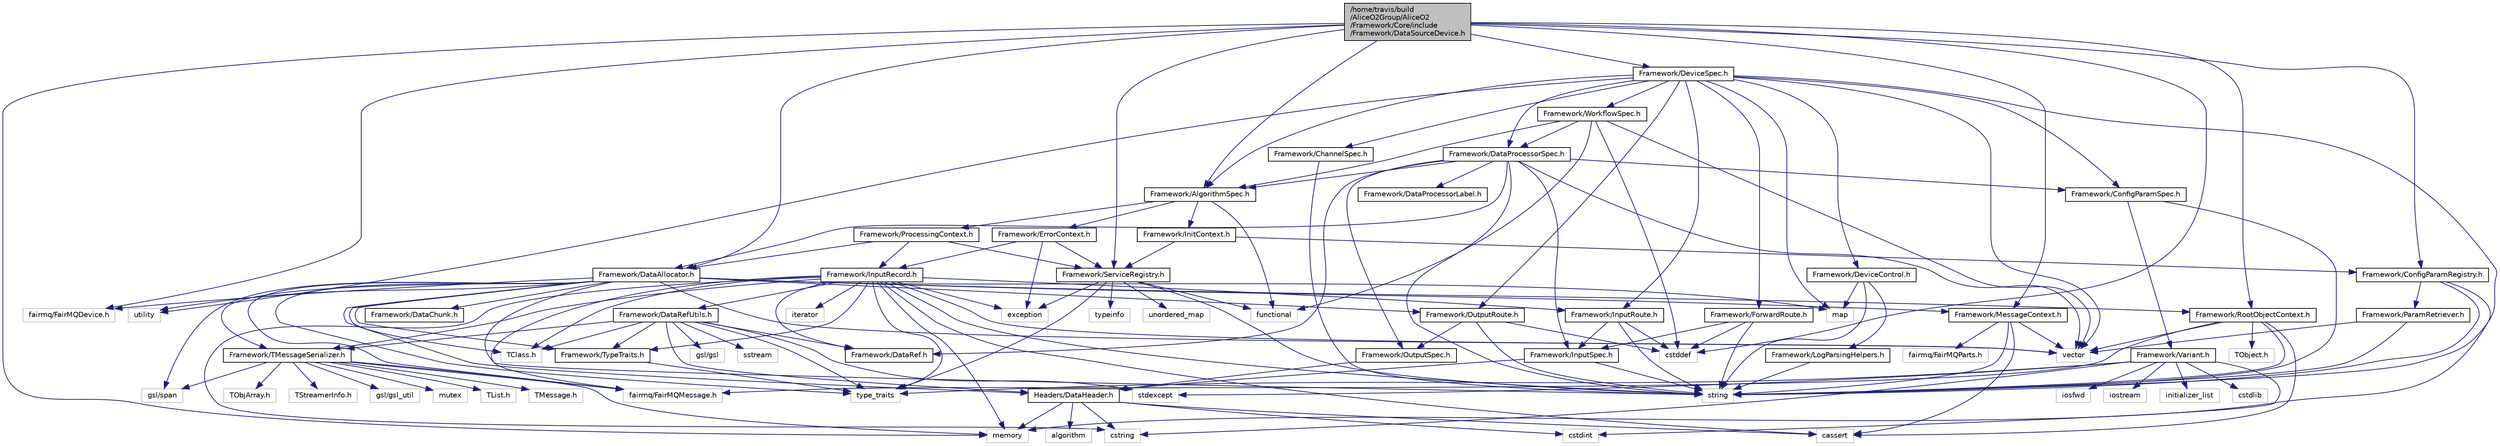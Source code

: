 digraph "/home/travis/build/AliceO2Group/AliceO2/Framework/Core/include/Framework/DataSourceDevice.h"
{
 // INTERACTIVE_SVG=YES
  bgcolor="transparent";
  edge [fontname="Helvetica",fontsize="10",labelfontname="Helvetica",labelfontsize="10"];
  node [fontname="Helvetica",fontsize="10",shape=record];
  Node1 [label="/home/travis/build\l/AliceO2Group/AliceO2\l/Framework/Core/include\l/Framework/DataSourceDevice.h",height=0.2,width=0.4,color="black", fillcolor="grey75", style="filled" fontcolor="black"];
  Node1 -> Node2 [color="midnightblue",fontsize="10",style="solid",fontname="Helvetica"];
  Node2 [label="fairmq/FairMQDevice.h",height=0.2,width=0.4,color="grey75"];
  Node1 -> Node3 [color="midnightblue",fontsize="10",style="solid",fontname="Helvetica"];
  Node3 [label="Framework/AlgorithmSpec.h",height=0.2,width=0.4,color="black",URL="$d0/d14/AlgorithmSpec_8h.html"];
  Node3 -> Node4 [color="midnightblue",fontsize="10",style="solid",fontname="Helvetica"];
  Node4 [label="Framework/ProcessingContext.h",height=0.2,width=0.4,color="black",URL="$de/d6a/ProcessingContext_8h.html"];
  Node4 -> Node5 [color="midnightblue",fontsize="10",style="solid",fontname="Helvetica"];
  Node5 [label="Framework/InputRecord.h",height=0.2,width=0.4,color="black",URL="$d6/d5c/InputRecord_8h.html"];
  Node5 -> Node6 [color="midnightblue",fontsize="10",style="solid",fontname="Helvetica"];
  Node6 [label="Framework/DataRef.h",height=0.2,width=0.4,color="black",URL="$d5/dfb/DataRef_8h.html"];
  Node5 -> Node7 [color="midnightblue",fontsize="10",style="solid",fontname="Helvetica"];
  Node7 [label="Framework/DataRefUtils.h",height=0.2,width=0.4,color="black",URL="$d5/db8/DataRefUtils_8h.html"];
  Node7 -> Node6 [color="midnightblue",fontsize="10",style="solid",fontname="Helvetica"];
  Node7 -> Node8 [color="midnightblue",fontsize="10",style="solid",fontname="Helvetica"];
  Node8 [label="Headers/DataHeader.h",height=0.2,width=0.4,color="black",URL="$dc/dcd/DataHeader_8h.html"];
  Node8 -> Node9 [color="midnightblue",fontsize="10",style="solid",fontname="Helvetica"];
  Node9 [label="cstdint",height=0.2,width=0.4,color="grey75"];
  Node8 -> Node10 [color="midnightblue",fontsize="10",style="solid",fontname="Helvetica"];
  Node10 [label="memory",height=0.2,width=0.4,color="grey75"];
  Node8 -> Node11 [color="midnightblue",fontsize="10",style="solid",fontname="Helvetica"];
  Node11 [label="cassert",height=0.2,width=0.4,color="grey75"];
  Node8 -> Node12 [color="midnightblue",fontsize="10",style="solid",fontname="Helvetica"];
  Node12 [label="cstring",height=0.2,width=0.4,color="grey75"];
  Node8 -> Node13 [color="midnightblue",fontsize="10",style="solid",fontname="Helvetica"];
  Node13 [label="algorithm",height=0.2,width=0.4,color="grey75"];
  Node7 -> Node14 [color="midnightblue",fontsize="10",style="solid",fontname="Helvetica"];
  Node14 [label="Framework/TMessageSerializer.h",height=0.2,width=0.4,color="black",URL="$d8/d3c/TMessageSerializer_8h.html"];
  Node14 -> Node15 [color="midnightblue",fontsize="10",style="solid",fontname="Helvetica"];
  Node15 [label="fairmq/FairMQMessage.h",height=0.2,width=0.4,color="grey75"];
  Node14 -> Node16 [color="midnightblue",fontsize="10",style="solid",fontname="Helvetica"];
  Node16 [label="TList.h",height=0.2,width=0.4,color="grey75"];
  Node14 -> Node17 [color="midnightblue",fontsize="10",style="solid",fontname="Helvetica"];
  Node17 [label="TMessage.h",height=0.2,width=0.4,color="grey75"];
  Node14 -> Node18 [color="midnightblue",fontsize="10",style="solid",fontname="Helvetica"];
  Node18 [label="TObjArray.h",height=0.2,width=0.4,color="grey75"];
  Node14 -> Node19 [color="midnightblue",fontsize="10",style="solid",fontname="Helvetica"];
  Node19 [label="TStreamerInfo.h",height=0.2,width=0.4,color="grey75"];
  Node14 -> Node20 [color="midnightblue",fontsize="10",style="solid",fontname="Helvetica"];
  Node20 [label="gsl/gsl_util",height=0.2,width=0.4,color="grey75"];
  Node14 -> Node21 [color="midnightblue",fontsize="10",style="solid",fontname="Helvetica"];
  Node21 [label="gsl/span",height=0.2,width=0.4,color="grey75"];
  Node14 -> Node10 [color="midnightblue",fontsize="10",style="solid",fontname="Helvetica"];
  Node14 -> Node22 [color="midnightblue",fontsize="10",style="solid",fontname="Helvetica"];
  Node22 [label="mutex",height=0.2,width=0.4,color="grey75"];
  Node7 -> Node23 [color="midnightblue",fontsize="10",style="solid",fontname="Helvetica"];
  Node23 [label="Framework/TypeTraits.h",height=0.2,width=0.4,color="black",URL="$d0/d95/TypeTraits_8h.html"];
  Node23 -> Node24 [color="midnightblue",fontsize="10",style="solid",fontname="Helvetica"];
  Node24 [label="type_traits",height=0.2,width=0.4,color="grey75"];
  Node7 -> Node25 [color="midnightblue",fontsize="10",style="solid",fontname="Helvetica"];
  Node25 [label="TClass.h",height=0.2,width=0.4,color="grey75"];
  Node7 -> Node26 [color="midnightblue",fontsize="10",style="solid",fontname="Helvetica"];
  Node26 [label="stdexcept",height=0.2,width=0.4,color="grey75"];
  Node7 -> Node27 [color="midnightblue",fontsize="10",style="solid",fontname="Helvetica"];
  Node27 [label="sstream",height=0.2,width=0.4,color="grey75"];
  Node7 -> Node24 [color="midnightblue",fontsize="10",style="solid",fontname="Helvetica"];
  Node7 -> Node28 [color="midnightblue",fontsize="10",style="solid",fontname="Helvetica"];
  Node28 [label="gsl/gsl",height=0.2,width=0.4,color="grey75"];
  Node5 -> Node29 [color="midnightblue",fontsize="10",style="solid",fontname="Helvetica"];
  Node29 [label="Framework/InputRoute.h",height=0.2,width=0.4,color="black",URL="$d5/d19/InputRoute_8h.html"];
  Node29 -> Node30 [color="midnightblue",fontsize="10",style="solid",fontname="Helvetica"];
  Node30 [label="Framework/InputSpec.h",height=0.2,width=0.4,color="black",URL="$d5/d3f/InputSpec_8h.html"];
  Node30 -> Node31 [color="midnightblue",fontsize="10",style="solid",fontname="Helvetica"];
  Node31 [label="string",height=0.2,width=0.4,color="grey75"];
  Node30 -> Node8 [color="midnightblue",fontsize="10",style="solid",fontname="Helvetica"];
  Node29 -> Node32 [color="midnightblue",fontsize="10",style="solid",fontname="Helvetica"];
  Node32 [label="cstddef",height=0.2,width=0.4,color="grey75"];
  Node29 -> Node31 [color="midnightblue",fontsize="10",style="solid",fontname="Helvetica"];
  Node5 -> Node23 [color="midnightblue",fontsize="10",style="solid",fontname="Helvetica"];
  Node5 -> Node15 [color="midnightblue",fontsize="10",style="solid",fontname="Helvetica"];
  Node5 -> Node14 [color="midnightblue",fontsize="10",style="solid",fontname="Helvetica"];
  Node5 -> Node25 [color="midnightblue",fontsize="10",style="solid",fontname="Helvetica"];
  Node5 -> Node33 [color="midnightblue",fontsize="10",style="solid",fontname="Helvetica"];
  Node33 [label="iterator",height=0.2,width=0.4,color="grey75"];
  Node5 -> Node31 [color="midnightblue",fontsize="10",style="solid",fontname="Helvetica"];
  Node5 -> Node34 [color="midnightblue",fontsize="10",style="solid",fontname="Helvetica"];
  Node34 [label="vector",height=0.2,width=0.4,color="grey75"];
  Node5 -> Node12 [color="midnightblue",fontsize="10",style="solid",fontname="Helvetica"];
  Node5 -> Node11 [color="midnightblue",fontsize="10",style="solid",fontname="Helvetica"];
  Node5 -> Node35 [color="midnightblue",fontsize="10",style="solid",fontname="Helvetica"];
  Node35 [label="exception",height=0.2,width=0.4,color="grey75"];
  Node5 -> Node10 [color="midnightblue",fontsize="10",style="solid",fontname="Helvetica"];
  Node5 -> Node24 [color="midnightblue",fontsize="10",style="solid",fontname="Helvetica"];
  Node4 -> Node36 [color="midnightblue",fontsize="10",style="solid",fontname="Helvetica"];
  Node36 [label="Framework/ServiceRegistry.h",height=0.2,width=0.4,color="black",URL="$d8/d17/ServiceRegistry_8h.html"];
  Node36 -> Node35 [color="midnightblue",fontsize="10",style="solid",fontname="Helvetica"];
  Node36 -> Node37 [color="midnightblue",fontsize="10",style="solid",fontname="Helvetica"];
  Node37 [label="functional",height=0.2,width=0.4,color="grey75"];
  Node36 -> Node31 [color="midnightblue",fontsize="10",style="solid",fontname="Helvetica"];
  Node36 -> Node24 [color="midnightblue",fontsize="10",style="solid",fontname="Helvetica"];
  Node36 -> Node38 [color="midnightblue",fontsize="10",style="solid",fontname="Helvetica"];
  Node38 [label="typeinfo",height=0.2,width=0.4,color="grey75"];
  Node36 -> Node39 [color="midnightblue",fontsize="10",style="solid",fontname="Helvetica"];
  Node39 [label="unordered_map",height=0.2,width=0.4,color="grey75"];
  Node4 -> Node40 [color="midnightblue",fontsize="10",style="solid",fontname="Helvetica"];
  Node40 [label="Framework/DataAllocator.h",height=0.2,width=0.4,color="black",URL="$d1/d28/DataAllocator_8h.html"];
  Node40 -> Node2 [color="midnightblue",fontsize="10",style="solid",fontname="Helvetica"];
  Node40 -> Node8 [color="midnightblue",fontsize="10",style="solid",fontname="Helvetica"];
  Node40 -> Node41 [color="midnightblue",fontsize="10",style="solid",fontname="Helvetica"];
  Node41 [label="Framework/OutputRoute.h",height=0.2,width=0.4,color="black",URL="$d6/df4/OutputRoute_8h.html"];
  Node41 -> Node42 [color="midnightblue",fontsize="10",style="solid",fontname="Helvetica"];
  Node42 [label="Framework/OutputSpec.h",height=0.2,width=0.4,color="black",URL="$db/d2d/OutputSpec_8h.html"];
  Node42 -> Node8 [color="midnightblue",fontsize="10",style="solid",fontname="Helvetica"];
  Node41 -> Node32 [color="midnightblue",fontsize="10",style="solid",fontname="Helvetica"];
  Node41 -> Node31 [color="midnightblue",fontsize="10",style="solid",fontname="Helvetica"];
  Node40 -> Node43 [color="midnightblue",fontsize="10",style="solid",fontname="Helvetica"];
  Node43 [label="Framework/DataChunk.h",height=0.2,width=0.4,color="black",URL="$d7/d31/DataChunk_8h.html"];
  Node40 -> Node44 [color="midnightblue",fontsize="10",style="solid",fontname="Helvetica"];
  Node44 [label="Framework/MessageContext.h",height=0.2,width=0.4,color="black",URL="$dc/dc4/MessageContext_8h.html"];
  Node44 -> Node45 [color="midnightblue",fontsize="10",style="solid",fontname="Helvetica"];
  Node45 [label="fairmq/FairMQParts.h",height=0.2,width=0.4,color="grey75"];
  Node44 -> Node34 [color="midnightblue",fontsize="10",style="solid",fontname="Helvetica"];
  Node44 -> Node11 [color="midnightblue",fontsize="10",style="solid",fontname="Helvetica"];
  Node44 -> Node31 [color="midnightblue",fontsize="10",style="solid",fontname="Helvetica"];
  Node40 -> Node46 [color="midnightblue",fontsize="10",style="solid",fontname="Helvetica"];
  Node46 [label="Framework/RootObjectContext.h",height=0.2,width=0.4,color="black",URL="$d2/d80/RootObjectContext_8h.html"];
  Node46 -> Node15 [color="midnightblue",fontsize="10",style="solid",fontname="Helvetica"];
  Node46 -> Node47 [color="midnightblue",fontsize="10",style="solid",fontname="Helvetica"];
  Node47 [label="TObject.h",height=0.2,width=0.4,color="grey75"];
  Node46 -> Node34 [color="midnightblue",fontsize="10",style="solid",fontname="Helvetica"];
  Node46 -> Node11 [color="midnightblue",fontsize="10",style="solid",fontname="Helvetica"];
  Node46 -> Node31 [color="midnightblue",fontsize="10",style="solid",fontname="Helvetica"];
  Node40 -> Node14 [color="midnightblue",fontsize="10",style="solid",fontname="Helvetica"];
  Node40 -> Node23 [color="midnightblue",fontsize="10",style="solid",fontname="Helvetica"];
  Node40 -> Node15 [color="midnightblue",fontsize="10",style="solid",fontname="Helvetica"];
  Node40 -> Node34 [color="midnightblue",fontsize="10",style="solid",fontname="Helvetica"];
  Node40 -> Node48 [color="midnightblue",fontsize="10",style="solid",fontname="Helvetica"];
  Node48 [label="map",height=0.2,width=0.4,color="grey75"];
  Node40 -> Node31 [color="midnightblue",fontsize="10",style="solid",fontname="Helvetica"];
  Node40 -> Node49 [color="midnightblue",fontsize="10",style="solid",fontname="Helvetica"];
  Node49 [label="utility",height=0.2,width=0.4,color="grey75"];
  Node40 -> Node24 [color="midnightblue",fontsize="10",style="solid",fontname="Helvetica"];
  Node40 -> Node21 [color="midnightblue",fontsize="10",style="solid",fontname="Helvetica"];
  Node40 -> Node25 [color="midnightblue",fontsize="10",style="solid",fontname="Helvetica"];
  Node3 -> Node50 [color="midnightblue",fontsize="10",style="solid",fontname="Helvetica"];
  Node50 [label="Framework/ErrorContext.h",height=0.2,width=0.4,color="black",URL="$d7/dad/ErrorContext_8h.html"];
  Node50 -> Node5 [color="midnightblue",fontsize="10",style="solid",fontname="Helvetica"];
  Node50 -> Node36 [color="midnightblue",fontsize="10",style="solid",fontname="Helvetica"];
  Node50 -> Node35 [color="midnightblue",fontsize="10",style="solid",fontname="Helvetica"];
  Node3 -> Node51 [color="midnightblue",fontsize="10",style="solid",fontname="Helvetica"];
  Node51 [label="Framework/InitContext.h",height=0.2,width=0.4,color="black",URL="$d4/d2b/InitContext_8h.html"];
  Node51 -> Node52 [color="midnightblue",fontsize="10",style="solid",fontname="Helvetica"];
  Node52 [label="Framework/ConfigParamRegistry.h",height=0.2,width=0.4,color="black",URL="$de/dc6/ConfigParamRegistry_8h.html"];
  Node52 -> Node53 [color="midnightblue",fontsize="10",style="solid",fontname="Helvetica"];
  Node53 [label="Framework/ParamRetriever.h",height=0.2,width=0.4,color="black",URL="$df/d72/ParamRetriever_8h.html"];
  Node53 -> Node31 [color="midnightblue",fontsize="10",style="solid",fontname="Helvetica"];
  Node53 -> Node34 [color="midnightblue",fontsize="10",style="solid",fontname="Helvetica"];
  Node52 -> Node10 [color="midnightblue",fontsize="10",style="solid",fontname="Helvetica"];
  Node52 -> Node31 [color="midnightblue",fontsize="10",style="solid",fontname="Helvetica"];
  Node51 -> Node36 [color="midnightblue",fontsize="10",style="solid",fontname="Helvetica"];
  Node3 -> Node37 [color="midnightblue",fontsize="10",style="solid",fontname="Helvetica"];
  Node1 -> Node52 [color="midnightblue",fontsize="10",style="solid",fontname="Helvetica"];
  Node1 -> Node40 [color="midnightblue",fontsize="10",style="solid",fontname="Helvetica"];
  Node1 -> Node54 [color="midnightblue",fontsize="10",style="solid",fontname="Helvetica"];
  Node54 [label="Framework/DeviceSpec.h",height=0.2,width=0.4,color="black",URL="$df/de8/DeviceSpec_8h.html"];
  Node54 -> Node55 [color="midnightblue",fontsize="10",style="solid",fontname="Helvetica"];
  Node55 [label="Framework/WorkflowSpec.h",height=0.2,width=0.4,color="black",URL="$df/da1/WorkflowSpec_8h.html"];
  Node55 -> Node56 [color="midnightblue",fontsize="10",style="solid",fontname="Helvetica"];
  Node56 [label="Framework/DataProcessorSpec.h",height=0.2,width=0.4,color="black",URL="$d0/df4/DataProcessorSpec_8h.html"];
  Node56 -> Node3 [color="midnightblue",fontsize="10",style="solid",fontname="Helvetica"];
  Node56 -> Node57 [color="midnightblue",fontsize="10",style="solid",fontname="Helvetica"];
  Node57 [label="Framework/ConfigParamSpec.h",height=0.2,width=0.4,color="black",URL="$d0/d1c/ConfigParamSpec_8h.html"];
  Node57 -> Node31 [color="midnightblue",fontsize="10",style="solid",fontname="Helvetica"];
  Node57 -> Node58 [color="midnightblue",fontsize="10",style="solid",fontname="Helvetica"];
  Node58 [label="Framework/Variant.h",height=0.2,width=0.4,color="black",URL="$de/d56/Variant_8h.html"];
  Node58 -> Node24 [color="midnightblue",fontsize="10",style="solid",fontname="Helvetica"];
  Node58 -> Node12 [color="midnightblue",fontsize="10",style="solid",fontname="Helvetica"];
  Node58 -> Node9 [color="midnightblue",fontsize="10",style="solid",fontname="Helvetica"];
  Node58 -> Node59 [color="midnightblue",fontsize="10",style="solid",fontname="Helvetica"];
  Node59 [label="cstdlib",height=0.2,width=0.4,color="grey75"];
  Node58 -> Node26 [color="midnightblue",fontsize="10",style="solid",fontname="Helvetica"];
  Node58 -> Node60 [color="midnightblue",fontsize="10",style="solid",fontname="Helvetica"];
  Node60 [label="iosfwd",height=0.2,width=0.4,color="grey75"];
  Node58 -> Node61 [color="midnightblue",fontsize="10",style="solid",fontname="Helvetica"];
  Node61 [label="iostream",height=0.2,width=0.4,color="grey75"];
  Node58 -> Node62 [color="midnightblue",fontsize="10",style="solid",fontname="Helvetica"];
  Node62 [label="initializer_list",height=0.2,width=0.4,color="grey75"];
  Node56 -> Node40 [color="midnightblue",fontsize="10",style="solid",fontname="Helvetica"];
  Node56 -> Node63 [color="midnightblue",fontsize="10",style="solid",fontname="Helvetica"];
  Node63 [label="Framework/DataProcessorLabel.h",height=0.2,width=0.4,color="black",URL="$d1/df2/DataProcessorLabel_8h.html"];
  Node56 -> Node6 [color="midnightblue",fontsize="10",style="solid",fontname="Helvetica"];
  Node56 -> Node30 [color="midnightblue",fontsize="10",style="solid",fontname="Helvetica"];
  Node56 -> Node42 [color="midnightblue",fontsize="10",style="solid",fontname="Helvetica"];
  Node56 -> Node31 [color="midnightblue",fontsize="10",style="solid",fontname="Helvetica"];
  Node56 -> Node34 [color="midnightblue",fontsize="10",style="solid",fontname="Helvetica"];
  Node55 -> Node3 [color="midnightblue",fontsize="10",style="solid",fontname="Helvetica"];
  Node55 -> Node34 [color="midnightblue",fontsize="10",style="solid",fontname="Helvetica"];
  Node55 -> Node37 [color="midnightblue",fontsize="10",style="solid",fontname="Helvetica"];
  Node55 -> Node32 [color="midnightblue",fontsize="10",style="solid",fontname="Helvetica"];
  Node54 -> Node56 [color="midnightblue",fontsize="10",style="solid",fontname="Helvetica"];
  Node54 -> Node64 [color="midnightblue",fontsize="10",style="solid",fontname="Helvetica"];
  Node64 [label="Framework/ChannelSpec.h",height=0.2,width=0.4,color="black",URL="$d6/d72/ChannelSpec_8h.html"];
  Node64 -> Node31 [color="midnightblue",fontsize="10",style="solid",fontname="Helvetica"];
  Node54 -> Node65 [color="midnightblue",fontsize="10",style="solid",fontname="Helvetica"];
  Node65 [label="Framework/DeviceControl.h",height=0.2,width=0.4,color="black",URL="$d2/d2c/DeviceControl_8h.html"];
  Node65 -> Node48 [color="midnightblue",fontsize="10",style="solid",fontname="Helvetica"];
  Node65 -> Node31 [color="midnightblue",fontsize="10",style="solid",fontname="Helvetica"];
  Node65 -> Node66 [color="midnightblue",fontsize="10",style="solid",fontname="Helvetica"];
  Node66 [label="Framework/LogParsingHelpers.h",height=0.2,width=0.4,color="black",URL="$d8/d4a/LogParsingHelpers_8h.html"];
  Node66 -> Node31 [color="midnightblue",fontsize="10",style="solid",fontname="Helvetica"];
  Node54 -> Node3 [color="midnightblue",fontsize="10",style="solid",fontname="Helvetica"];
  Node54 -> Node57 [color="midnightblue",fontsize="10",style="solid",fontname="Helvetica"];
  Node54 -> Node67 [color="midnightblue",fontsize="10",style="solid",fontname="Helvetica"];
  Node67 [label="Framework/ForwardRoute.h",height=0.2,width=0.4,color="black",URL="$d7/d12/ForwardRoute_8h.html"];
  Node67 -> Node30 [color="midnightblue",fontsize="10",style="solid",fontname="Helvetica"];
  Node67 -> Node32 [color="midnightblue",fontsize="10",style="solid",fontname="Helvetica"];
  Node67 -> Node31 [color="midnightblue",fontsize="10",style="solid",fontname="Helvetica"];
  Node54 -> Node29 [color="midnightblue",fontsize="10",style="solid",fontname="Helvetica"];
  Node54 -> Node41 [color="midnightblue",fontsize="10",style="solid",fontname="Helvetica"];
  Node54 -> Node34 [color="midnightblue",fontsize="10",style="solid",fontname="Helvetica"];
  Node54 -> Node31 [color="midnightblue",fontsize="10",style="solid",fontname="Helvetica"];
  Node54 -> Node48 [color="midnightblue",fontsize="10",style="solid",fontname="Helvetica"];
  Node54 -> Node49 [color="midnightblue",fontsize="10",style="solid",fontname="Helvetica"];
  Node1 -> Node44 [color="midnightblue",fontsize="10",style="solid",fontname="Helvetica"];
  Node1 -> Node46 [color="midnightblue",fontsize="10",style="solid",fontname="Helvetica"];
  Node1 -> Node36 [color="midnightblue",fontsize="10",style="solid",fontname="Helvetica"];
  Node1 -> Node10 [color="midnightblue",fontsize="10",style="solid",fontname="Helvetica"];
  Node1 -> Node32 [color="midnightblue",fontsize="10",style="solid",fontname="Helvetica"];
}
